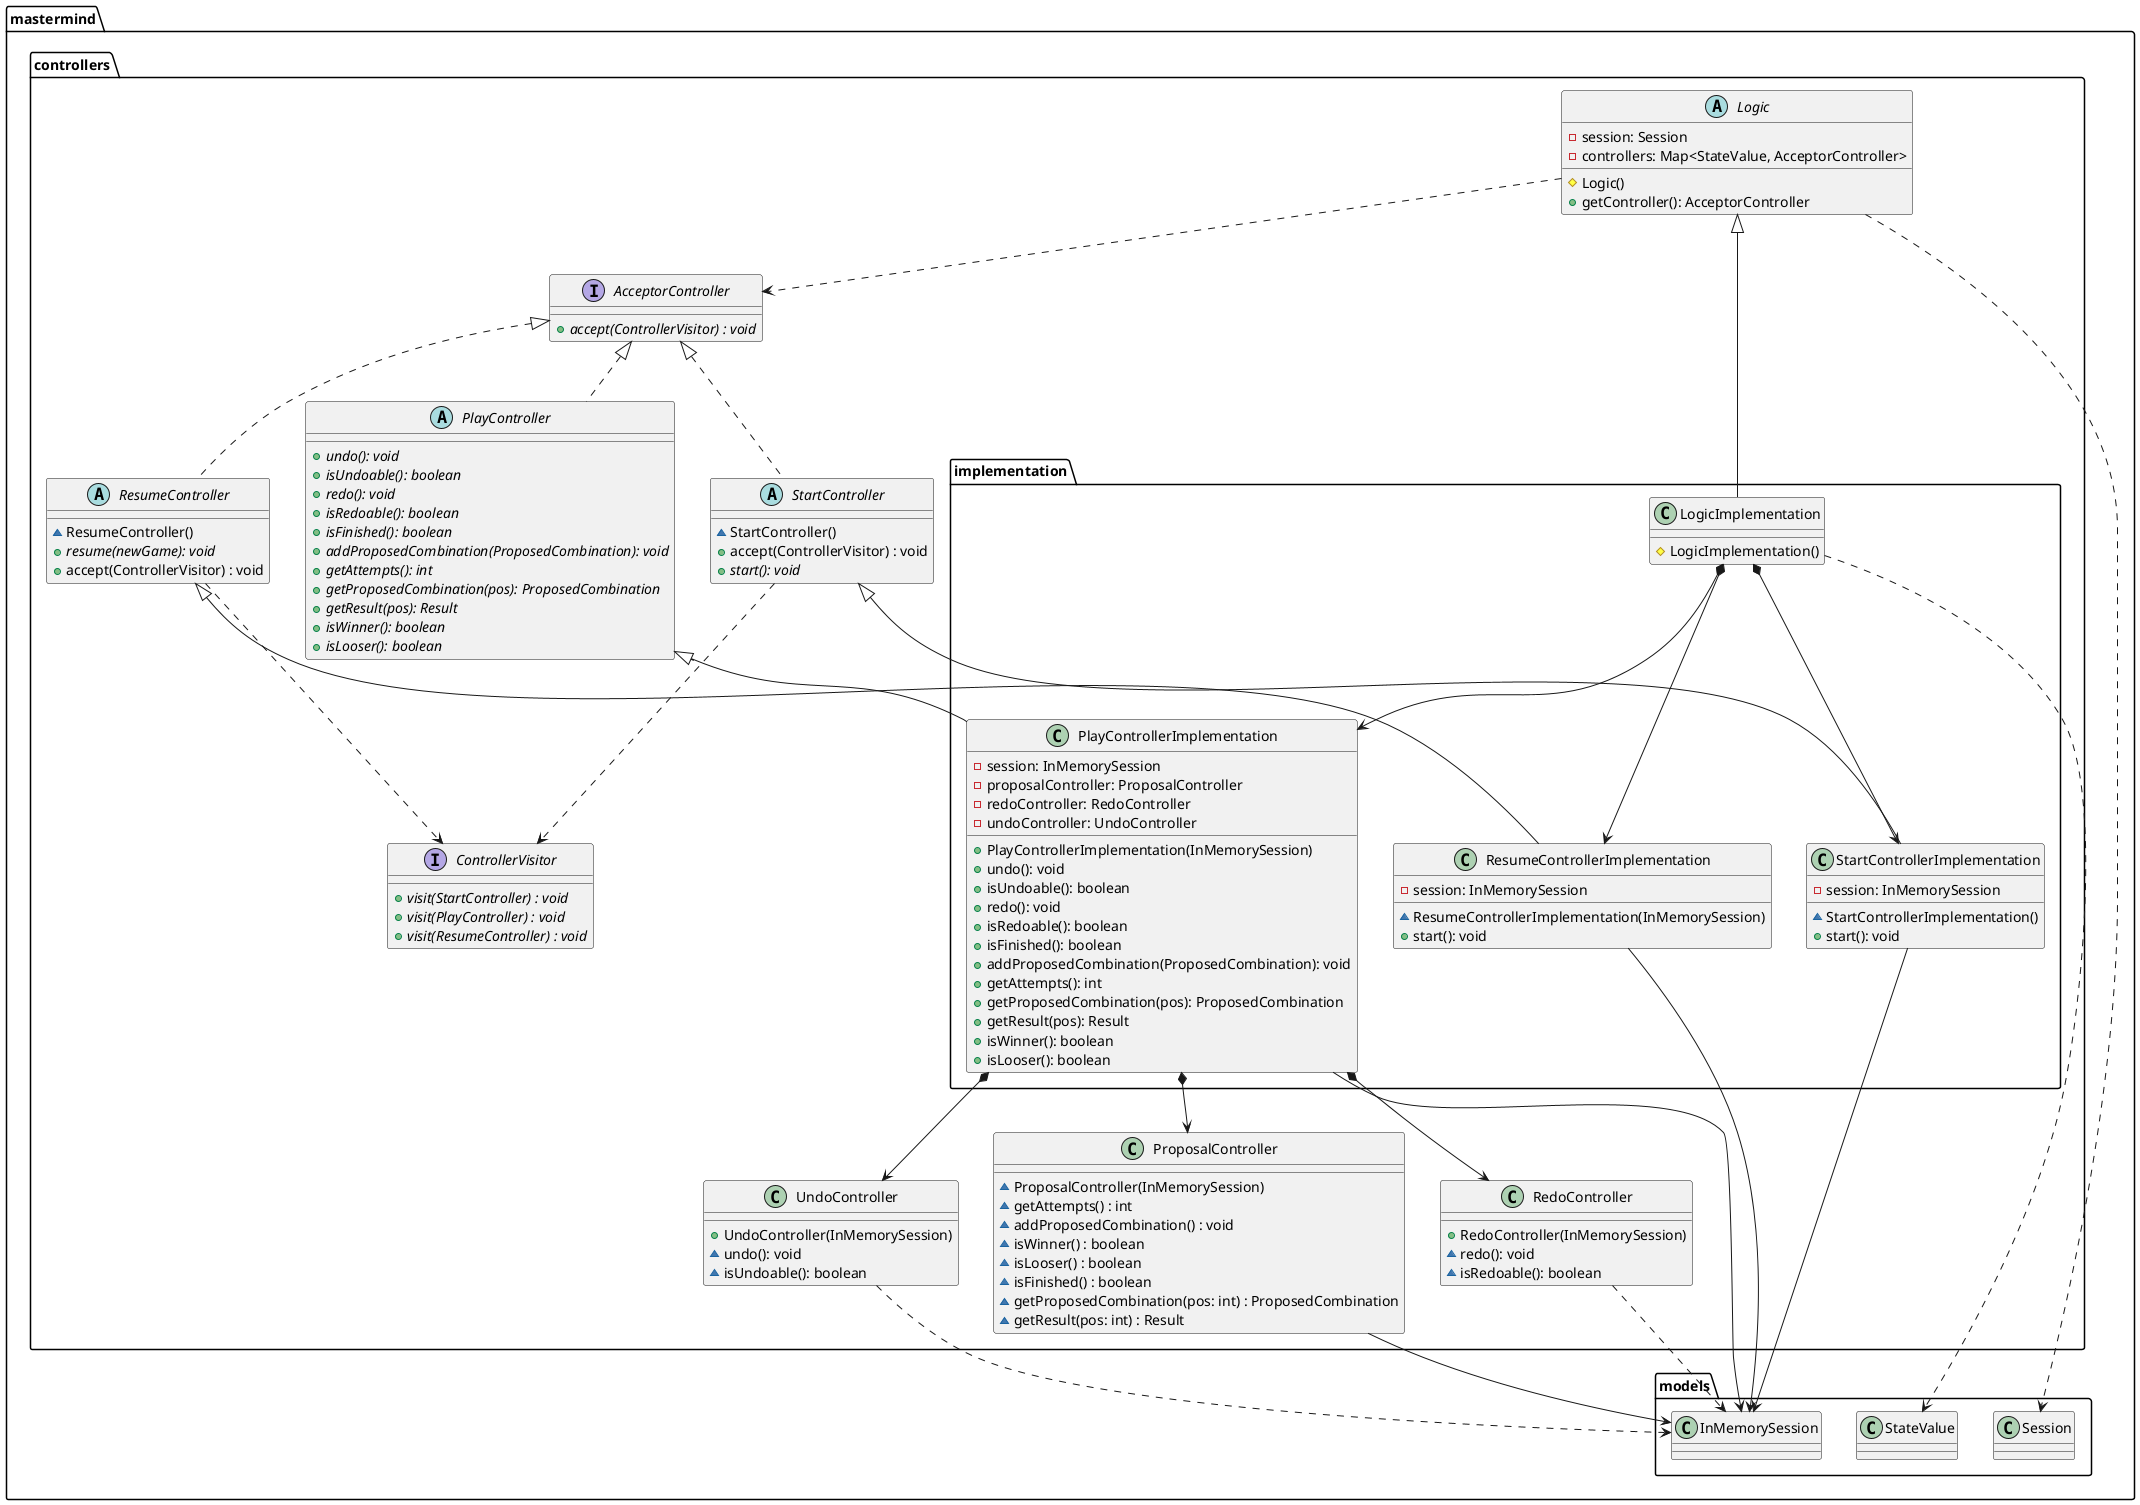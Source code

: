 @startuml

top to bottom direction

interface mastermind.controllers.AcceptorController {
    + {abstract} accept(ControllerVisitor) : void
}
interface mastermind.controllers.ControllerVisitor {
     + {abstract} visit(StartController) : void
     + {abstract} visit(PlayController) : void
     + {abstract} visit(ResumeController) : void
}

class mastermind.controllers.RedoController {
    + RedoController(InMemorySession)
    ~ redo(): void
    ~ isRedoable(): boolean
}
mastermind.controllers.RedoController ..> mastermind.models.InMemorySession

class mastermind.controllers.UndoController {
    + UndoController(InMemorySession)
    ~ undo(): void
    ~ isUndoable(): boolean
}
mastermind.controllers.UndoController ..> mastermind.models.InMemorySession

class mastermind.controllers.ProposalController {
    ~ ProposalController(InMemorySession)
    ~ getAttempts() : int
    ~ addProposedCombination() : void
    ~ isWinner() : boolean
    ~ isLooser() : boolean
    ~ isFinished() : boolean
    ~ getProposedCombination(pos: int) : ProposedCombination
    ~ getResult(pos: int) : Result
}
mastermind.controllers.ProposalController --> mastermind.models.InMemorySession

abstract class mastermind.controllers.PlayController {
    + {abstract} undo(): void
    + {abstract} isUndoable(): boolean
    + {abstract} redo(): void
    + {abstract} isRedoable(): boolean
    + {abstract} isFinished(): boolean
    + {abstract} addProposedCombination(ProposedCombination): void
    + {abstract} getAttempts(): int
    + {abstract} getProposedCombination(pos): ProposedCombination
    + {abstract} getResult(pos): Result
    + {abstract} isWinner(): boolean
    + {abstract} isLooser(): boolean
}
mastermind.controllers.AcceptorController <|.. mastermind.controllers.PlayController

class mastermind.controllers.implementation.PlayControllerImplementation {
    - session: InMemorySession
    - proposalController: ProposalController
    - redoController: RedoController
    - undoController: UndoController
    + PlayControllerImplementation(InMemorySession)
    + undo(): void
    + isUndoable(): boolean
    + redo(): void
    + isRedoable(): boolean
    + isFinished(): boolean
    + addProposedCombination(ProposedCombination): void
    + getAttempts(): int
    + getProposedCombination(pos): ProposedCombination
    + getResult(pos): Result
    + isWinner(): boolean
    + isLooser(): boolean
}
mastermind.controllers.PlayController <|-- mastermind.controllers.implementation.PlayControllerImplementation
mastermind.controllers.implementation.PlayControllerImplementation --> mastermind.models.InMemorySession
mastermind.controllers.implementation.PlayControllerImplementation *--> mastermind.controllers.ProposalController
mastermind.controllers.implementation.PlayControllerImplementation *--> mastermind.controllers.UndoController
mastermind.controllers.implementation.PlayControllerImplementation *--> mastermind.controllers.RedoController

abstract class mastermind.controllers.ResumeController {
   ~ ResumeController()
   + {abstract} resume(newGame): void
   + accept(ControllerVisitor) : void
}
mastermind.controllers.AcceptorController <|.. mastermind.controllers.ResumeController
mastermind.controllers.ResumeController ..> mastermind.controllers.ControllerVisitor

class mastermind.controllers.implementation.ResumeControllerImplementation {
    - session: InMemorySession
    ~ ResumeControllerImplementation(InMemorySession)
    + start(): void
 }
mastermind.controllers.ResumeController <|-- mastermind.controllers.implementation.ResumeControllerImplementation
mastermind.controllers.implementation.ResumeControllerImplementation ---> mastermind.models.InMemorySession

abstract class mastermind.controllers.StartController {
   ~ StartController()
   + accept(ControllerVisitor) : void
   + {abstract} start(): void
}
mastermind.controllers.AcceptorController <|.. mastermind.controllers.StartController
mastermind.controllers.StartController ..> mastermind.controllers.ControllerVisitor

class mastermind.controllers.implementation.StartControllerImplementation {
    - session: InMemorySession
   ~ StartControllerImplementation()
   + start(): void
}
mastermind.controllers.StartController <|-- mastermind.controllers.implementation.StartControllerImplementation
mastermind.controllers.implementation.StartControllerImplementation --> mastermind.models.InMemorySession

abstract class mastermind.controllers.Logic {
    - session: Session
    - controllers: Map<StateValue, AcceptorController>
    # Logic()
    + getController(): AcceptorController
}
mastermind.controllers.Logic ..> mastermind.controllers.AcceptorController
mastermind.controllers.Logic ..> mastermind.models.Session

class mastermind.controllers.implementation.LogicImplementation {
    # LogicImplementation()
}
mastermind.controllers.Logic <|-- mastermind.controllers.implementation.LogicImplementation
mastermind.controllers.implementation.LogicImplementation *--> mastermind.controllers.implementation.PlayControllerImplementation
mastermind.controllers.implementation.LogicImplementation *--> mastermind.controllers.implementation.StartControllerImplementation
mastermind.controllers.implementation.LogicImplementation *--> mastermind.controllers.implementation.ResumeControllerImplementation
mastermind.controllers.implementation.LogicImplementation ..> mastermind.models.StateValue

@enduml